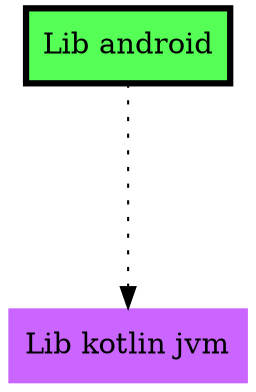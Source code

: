 digraph {
  edge ["arrowhead"="normal","arrowtail"="none"]
  graph ["dpi"="100","fontsize"="30","layout"="dot","ranksep"="1.5","rankdir"="TB"]
  node ["style"="filled"]
  "Lib android" ["fillcolor"="#55FF55","color"="black","penwidth"="3","shape"="box"]
  "Lib kotlin jvm" ["fillcolor"="#CA66FF","shape"="none"]
  "Lib android" -> "Lib kotlin jvm" ["style"="dotted"]
}

